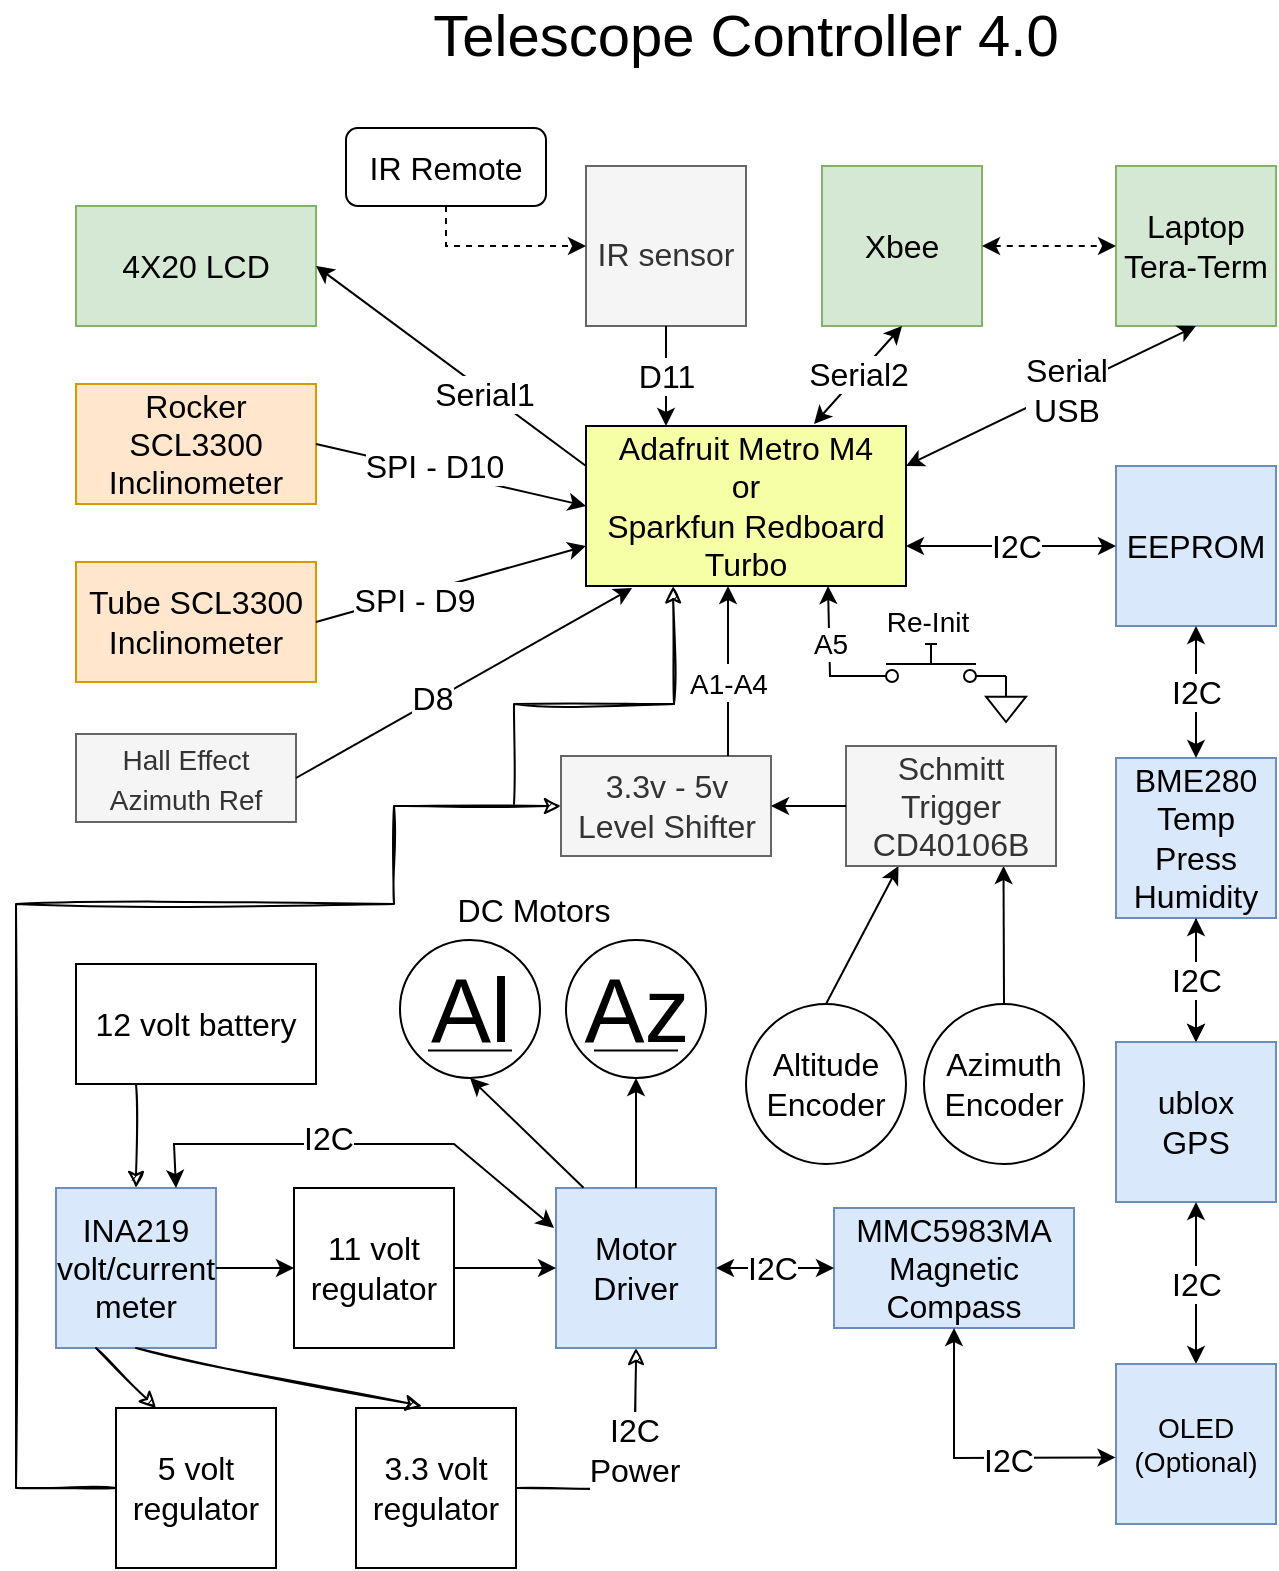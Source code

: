 <mxfile version="19.0.3" type="device"><diagram id="dfTcZu8hBwnrawHtrHI6" name="Page-1"><mxGraphModel dx="1102" dy="865" grid="1" gridSize="10" guides="1" tooltips="1" connect="1" arrows="1" fold="1" page="1" pageScale="1" pageWidth="850" pageHeight="1100" math="0" shadow="0"><root><mxCell id="0"/><mxCell id="1" parent="0"/><mxCell id="vl6H8IpSv7DQlBcltELX-1" value="&lt;font style=&quot;font-size: 16px;&quot;&gt;Adafruit Metro M4&lt;br&gt;or&lt;br&gt;Sparkfun Redboard Turbo&lt;/font&gt;" style="rounded=0;whiteSpace=wrap;html=1;fillColor=#F6FFA6;" parent="1" vertex="1"><mxGeometry x="396" y="241" width="160" height="80" as="geometry"/></mxCell><mxCell id="vl6H8IpSv7DQlBcltELX-2" value="Telescope Controller 4.0" style="text;html=1;strokeColor=none;fillColor=none;align=center;verticalAlign=middle;whiteSpace=wrap;rounded=0;fontSize=29;" parent="1" vertex="1"><mxGeometry x="291" y="31" width="370" height="30" as="geometry"/></mxCell><mxCell id="vl6H8IpSv7DQlBcltELX-3" value="&lt;font style=&quot;font-size: 16px;&quot;&gt;IR sensor&lt;/font&gt;" style="whiteSpace=wrap;html=1;aspect=fixed;fontSize=29;fillColor=#f5f5f5;fontColor=#333333;strokeColor=#666666;" parent="1" vertex="1"><mxGeometry x="396" y="111" width="80" height="80" as="geometry"/></mxCell><mxCell id="vl6H8IpSv7DQlBcltELX-4" value="4X20 LCD" style="rounded=0;whiteSpace=wrap;html=1;fontSize=16;fillColor=#d5e8d4;strokeColor=#82b366;" parent="1" vertex="1"><mxGeometry x="141" y="131" width="120" height="60" as="geometry"/></mxCell><mxCell id="vl6H8IpSv7DQlBcltELX-5" value="Rocker SCL3300 Inclinometer" style="rounded=0;whiteSpace=wrap;html=1;fontSize=16;fillColor=#ffe6cc;strokeColor=#d79b00;" parent="1" vertex="1"><mxGeometry x="141" y="220" width="120" height="60" as="geometry"/></mxCell><mxCell id="vl6H8IpSv7DQlBcltELX-6" value="Tube SCL3300 Inclinometer" style="rounded=0;whiteSpace=wrap;html=1;fontSize=16;fillColor=#ffe6cc;strokeColor=#d79b00;" parent="1" vertex="1"><mxGeometry x="141" y="309" width="120" height="60" as="geometry"/></mxCell><mxCell id="vl6H8IpSv7DQlBcltELX-7" value="Laptop&lt;br&gt;Tera-Term" style="whiteSpace=wrap;html=1;aspect=fixed;fontSize=16;fillColor=#d5e8d4;strokeColor=#82b366;" parent="1" vertex="1"><mxGeometry x="661" y="111" width="80" height="80" as="geometry"/></mxCell><mxCell id="vl6H8IpSv7DQlBcltELX-8" value="Xbee" style="whiteSpace=wrap;html=1;aspect=fixed;fontSize=16;fillColor=#d5e8d4;strokeColor=#82b366;" parent="1" vertex="1"><mxGeometry x="514" y="111" width="80" height="80" as="geometry"/></mxCell><mxCell id="vl6H8IpSv7DQlBcltELX-9" value="EEPROM" style="whiteSpace=wrap;html=1;aspect=fixed;fontSize=16;fillColor=#dae8fc;strokeColor=#6c8ebf;" parent="1" vertex="1"><mxGeometry x="661" y="261" width="80" height="80" as="geometry"/></mxCell><mxCell id="vl6H8IpSv7DQlBcltELX-67" value="" style="edgeStyle=orthogonalEdgeStyle;rounded=0;orthogonalLoop=1;jettySize=auto;html=1;fontSize=14;" parent="1" source="vl6H8IpSv7DQlBcltELX-10" target="vl6H8IpSv7DQlBcltELX-11" edge="1"><mxGeometry relative="1" as="geometry"/></mxCell><mxCell id="vl6H8IpSv7DQlBcltELX-10" value="BME280 Temp Press Humidity" style="whiteSpace=wrap;html=1;aspect=fixed;fontSize=16;fillColor=#dae8fc;strokeColor=#6c8ebf;" parent="1" vertex="1"><mxGeometry x="661" y="407" width="80" height="80" as="geometry"/></mxCell><mxCell id="vl6H8IpSv7DQlBcltELX-30" value="" style="edgeStyle=orthogonalEdgeStyle;rounded=0;orthogonalLoop=1;jettySize=auto;html=1;fontSize=16;" parent="1" source="vl6H8IpSv7DQlBcltELX-11" edge="1"><mxGeometry relative="1" as="geometry"><mxPoint x="701" y="563" as="targetPoint"/></mxGeometry></mxCell><mxCell id="vl6H8IpSv7DQlBcltELX-11" value="ublox&lt;br&gt;GPS" style="whiteSpace=wrap;html=1;aspect=fixed;fontSize=16;fillColor=#dae8fc;strokeColor=#6c8ebf;" parent="1" vertex="1"><mxGeometry x="661" y="549" width="80" height="80" as="geometry"/></mxCell><mxCell id="vl6H8IpSv7DQlBcltELX-12" value="Motor Driver" style="whiteSpace=wrap;html=1;aspect=fixed;fontSize=16;fillColor=#dae8fc;strokeColor=#6c8ebf;" parent="1" vertex="1"><mxGeometry x="381" y="622" width="80" height="80" as="geometry"/></mxCell><mxCell id="vl6H8IpSv7DQlBcltELX-13" value="INA219 volt/current meter" style="whiteSpace=wrap;html=1;aspect=fixed;fontSize=16;fillColor=#dae8fc;strokeColor=#6c8ebf;" parent="1" vertex="1"><mxGeometry x="131" y="622" width="80" height="80" as="geometry"/></mxCell><mxCell id="vl6H8IpSv7DQlBcltELX-14" value="MMC5983MA&lt;br&gt;Magnetic Compass" style="rounded=0;whiteSpace=wrap;html=1;fontSize=16;fillColor=#dae8fc;strokeColor=#6c8ebf;" parent="1" vertex="1"><mxGeometry x="520" y="632" width="120" height="60" as="geometry"/></mxCell><mxCell id="vl6H8IpSv7DQlBcltELX-15" value="12 volt battery" style="rounded=0;whiteSpace=wrap;html=1;fontSize=16;" parent="1" vertex="1"><mxGeometry x="141" y="510" width="120" height="60" as="geometry"/></mxCell><mxCell id="vl6H8IpSv7DQlBcltELX-16" value="5 volt regulator" style="whiteSpace=wrap;html=1;aspect=fixed;fontSize=16;" parent="1" vertex="1"><mxGeometry x="161" y="732" width="80" height="80" as="geometry"/></mxCell><mxCell id="vl6H8IpSv7DQlBcltELX-17" value="3.3 volt regulator" style="whiteSpace=wrap;html=1;aspect=fixed;fontSize=16;" parent="1" vertex="1"><mxGeometry x="281" y="732" width="80" height="80" as="geometry"/></mxCell><mxCell id="vl6H8IpSv7DQlBcltELX-18" value="11 volt regulator" style="whiteSpace=wrap;html=1;aspect=fixed;fontSize=16;" parent="1" vertex="1"><mxGeometry x="250" y="622" width="80" height="80" as="geometry"/></mxCell><mxCell id="vl6H8IpSv7DQlBcltELX-19" value="" style="endArrow=classic;html=1;rounded=0;fontSize=16;entryX=1;entryY=0.5;entryDx=0;entryDy=0;exitX=0;exitY=0.25;exitDx=0;exitDy=0;" parent="1" source="vl6H8IpSv7DQlBcltELX-1" target="vl6H8IpSv7DQlBcltELX-4" edge="1"><mxGeometry width="50" height="50" relative="1" as="geometry"><mxPoint x="391" y="280" as="sourcePoint"/><mxPoint x="381" y="220" as="targetPoint"/></mxGeometry></mxCell><mxCell id="vl6H8IpSv7DQlBcltELX-53" value="Serial1" style="edgeLabel;html=1;align=center;verticalAlign=middle;resizable=0;points=[];fontSize=16;" parent="vl6H8IpSv7DQlBcltELX-19" vertex="1" connectable="0"><mxGeometry x="-0.25" y="1" relative="1" as="geometry"><mxPoint as="offset"/></mxGeometry></mxCell><mxCell id="vl6H8IpSv7DQlBcltELX-20" value="D11" style="endArrow=classic;html=1;rounded=0;fontSize=16;entryX=0.25;entryY=0;entryDx=0;entryDy=0;exitX=0.5;exitY=1;exitDx=0;exitDy=0;" parent="1" source="vl6H8IpSv7DQlBcltELX-3" target="vl6H8IpSv7DQlBcltELX-1" edge="1"><mxGeometry width="50" height="50" relative="1" as="geometry"><mxPoint x="201" y="100" as="sourcePoint"/><mxPoint x="251" y="50" as="targetPoint"/></mxGeometry></mxCell><mxCell id="vl6H8IpSv7DQlBcltELX-21" value="" style="endArrow=classic;startArrow=classic;html=1;rounded=0;fontSize=16;entryX=0;entryY=0.5;entryDx=0;entryDy=0;dashed=1;exitX=1;exitY=0.5;exitDx=0;exitDy=0;" parent="1" source="vl6H8IpSv7DQlBcltELX-8" target="vl6H8IpSv7DQlBcltELX-7" edge="1"><mxGeometry width="50" height="50" relative="1" as="geometry"><mxPoint x="511" y="240" as="sourcePoint"/><mxPoint x="621" y="200" as="targetPoint"/></mxGeometry></mxCell><mxCell id="vl6H8IpSv7DQlBcltELX-22" value="" style="endArrow=classic;startArrow=classic;html=1;rounded=0;fontSize=16;entryX=0.5;entryY=1;entryDx=0;entryDy=0;exitX=1;exitY=0.25;exitDx=0;exitDy=0;" parent="1" source="vl6H8IpSv7DQlBcltELX-1" target="vl6H8IpSv7DQlBcltELX-7" edge="1"><mxGeometry width="50" height="50" relative="1" as="geometry"><mxPoint x="591" y="290" as="sourcePoint"/><mxPoint x="641" y="240" as="targetPoint"/></mxGeometry></mxCell><mxCell id="vl6H8IpSv7DQlBcltELX-51" value="Serial&lt;br&gt;USB" style="edgeLabel;html=1;align=center;verticalAlign=middle;resizable=0;points=[];fontSize=16;" parent="vl6H8IpSv7DQlBcltELX-22" vertex="1" connectable="0"><mxGeometry x="-0.288" y="-3" relative="1" as="geometry"><mxPoint x="27" y="-16" as="offset"/></mxGeometry></mxCell><mxCell id="vl6H8IpSv7DQlBcltELX-24" value="" style="endArrow=classic;startArrow=classic;html=1;rounded=0;fontSize=16;exitX=1;exitY=0.75;exitDx=0;exitDy=0;entryX=0;entryY=0.5;entryDx=0;entryDy=0;" parent="1" source="vl6H8IpSv7DQlBcltELX-1" target="vl6H8IpSv7DQlBcltELX-9" edge="1"><mxGeometry width="50" height="50" relative="1" as="geometry"><mxPoint x="591" y="330" as="sourcePoint"/><mxPoint x="641" y="280" as="targetPoint"/></mxGeometry></mxCell><mxCell id="vl6H8IpSv7DQlBcltELX-50" value="I2C" style="edgeLabel;html=1;align=center;verticalAlign=middle;resizable=0;points=[];fontSize=16;" parent="vl6H8IpSv7DQlBcltELX-24" vertex="1" connectable="0"><mxGeometry x="-0.292" y="1" relative="1" as="geometry"><mxPoint x="18" y="1" as="offset"/></mxGeometry></mxCell><mxCell id="vl6H8IpSv7DQlBcltELX-25" value="" style="endArrow=classic;html=1;rounded=0;fontSize=16;entryX=0;entryY=0.5;entryDx=0;entryDy=0;exitX=1;exitY=0.5;exitDx=0;exitDy=0;" parent="1" source="vl6H8IpSv7DQlBcltELX-5" target="vl6H8IpSv7DQlBcltELX-1" edge="1"><mxGeometry width="50" height="50" relative="1" as="geometry"><mxPoint x="261" y="230" as="sourcePoint"/><mxPoint x="341" y="240" as="targetPoint"/></mxGeometry></mxCell><mxCell id="vl6H8IpSv7DQlBcltELX-56" value="SPI - D10" style="edgeLabel;html=1;align=center;verticalAlign=middle;resizable=0;points=[];fontSize=16;" parent="vl6H8IpSv7DQlBcltELX-25" vertex="1" connectable="0"><mxGeometry x="0.352" y="-1" relative="1" as="geometry"><mxPoint x="-32" y="-11" as="offset"/></mxGeometry></mxCell><mxCell id="vl6H8IpSv7DQlBcltELX-26" value="" style="endArrow=classic;html=1;rounded=0;fontSize=16;exitX=1;exitY=0.5;exitDx=0;exitDy=0;entryX=0;entryY=0.75;entryDx=0;entryDy=0;" parent="1" source="vl6H8IpSv7DQlBcltELX-6" target="vl6H8IpSv7DQlBcltELX-1" edge="1"><mxGeometry width="50" height="50" relative="1" as="geometry"><mxPoint x="321" y="360" as="sourcePoint"/><mxPoint x="371" y="310" as="targetPoint"/></mxGeometry></mxCell><mxCell id="vl6H8IpSv7DQlBcltELX-57" value="SPI - D9" style="edgeLabel;html=1;align=center;verticalAlign=middle;resizable=0;points=[];fontSize=16;" parent="vl6H8IpSv7DQlBcltELX-26" vertex="1" connectable="0"><mxGeometry x="-0.603" y="-1" relative="1" as="geometry"><mxPoint x="22" y="-5" as="offset"/></mxGeometry></mxCell><mxCell id="vl6H8IpSv7DQlBcltELX-27" value="I2C" style="endArrow=classic;startArrow=classic;html=1;rounded=0;fontSize=16;entryX=0.5;entryY=1;entryDx=0;entryDy=0;exitX=0.5;exitY=0;exitDx=0;exitDy=0;" parent="1" source="vl6H8IpSv7DQlBcltELX-10" target="vl6H8IpSv7DQlBcltELX-9" edge="1"><mxGeometry width="50" height="50" relative="1" as="geometry"><mxPoint x="751" y="370" as="sourcePoint"/><mxPoint x="861" y="330" as="targetPoint"/></mxGeometry></mxCell><mxCell id="vl6H8IpSv7DQlBcltELX-28" value="I2C" style="endArrow=classic;startArrow=classic;html=1;rounded=0;fontSize=16;entryX=0.5;entryY=1;entryDx=0;entryDy=0;exitX=0.5;exitY=0;exitDx=0;exitDy=0;" parent="1" source="vl6H8IpSv7DQlBcltELX-11" target="vl6H8IpSv7DQlBcltELX-10" edge="1"><mxGeometry width="50" height="50" relative="1" as="geometry"><mxPoint x="701" y="592" as="sourcePoint"/><mxPoint x="701" y="514" as="targetPoint"/></mxGeometry></mxCell><mxCell id="vl6H8IpSv7DQlBcltELX-29" value="I2C" style="endArrow=classic;startArrow=classic;html=1;rounded=0;fontSize=16;exitX=0.5;exitY=0;exitDx=0;exitDy=0;entryX=0.5;entryY=1;entryDx=0;entryDy=0;" parent="1" source="vl6H8IpSv7DQlBcltELX-74" target="vl6H8IpSv7DQlBcltELX-11" edge="1"><mxGeometry width="50" height="50" relative="1" as="geometry"><mxPoint x="611" y="781" as="sourcePoint"/><mxPoint x="661" y="731" as="targetPoint"/><Array as="points"><mxPoint x="701" y="662"/></Array></mxGeometry></mxCell><mxCell id="vl6H8IpSv7DQlBcltELX-31" value="" style="endArrow=classic;startArrow=classic;html=1;rounded=0;fontSize=16;exitX=1;exitY=0.5;exitDx=0;exitDy=0;entryX=0;entryY=0.5;entryDx=0;entryDy=0;" parent="1" source="vl6H8IpSv7DQlBcltELX-12" target="vl6H8IpSv7DQlBcltELX-14" edge="1"><mxGeometry width="50" height="50" relative="1" as="geometry"><mxPoint x="491" y="601" as="sourcePoint"/><mxPoint x="541" y="551" as="targetPoint"/></mxGeometry></mxCell><mxCell id="vl6H8IpSv7DQlBcltELX-62" value="I2C" style="edgeLabel;html=1;align=center;verticalAlign=middle;resizable=0;points=[];fontSize=16;" parent="vl6H8IpSv7DQlBcltELX-31" vertex="1" connectable="0"><mxGeometry x="-0.424" y="-2" relative="1" as="geometry"><mxPoint x="11" y="-2" as="offset"/></mxGeometry></mxCell><mxCell id="vl6H8IpSv7DQlBcltELX-32" value="Azimuth Encoder" style="ellipse;whiteSpace=wrap;html=1;aspect=fixed;fontSize=16;" parent="1" vertex="1"><mxGeometry x="565" y="530" width="80" height="80" as="geometry"/></mxCell><mxCell id="vl6H8IpSv7DQlBcltELX-33" value="Altitude Encoder" style="ellipse;whiteSpace=wrap;html=1;aspect=fixed;fontSize=16;" parent="1" vertex="1"><mxGeometry x="476" y="530" width="80" height="80" as="geometry"/></mxCell><mxCell id="vl6H8IpSv7DQlBcltELX-34" value="Az" style="dashed=0;outlineConnect=0;align=center;html=1;shape=mxgraph.pid.engines.electric_motor_(dc);fontSize=45;" parent="1" vertex="1"><mxGeometry x="386" y="498" width="70" height="69" as="geometry"/></mxCell><mxCell id="vl6H8IpSv7DQlBcltELX-35" value="Al" style="dashed=0;outlineConnect=0;align=center;html=1;shape=mxgraph.pid.engines.electric_motor_(dc);fontSize=45;" parent="1" vertex="1"><mxGeometry x="303" y="498" width="70" height="69" as="geometry"/></mxCell><mxCell id="vl6H8IpSv7DQlBcltELX-36" value="" style="endArrow=classic;html=1;rounded=0;fontSize=16;exitX=0.5;exitY=0;exitDx=0;exitDy=0;entryX=0.75;entryY=1;entryDx=0;entryDy=0;" parent="1" source="vl6H8IpSv7DQlBcltELX-32" target="vl6H8IpSv7DQlBcltELX-59" edge="1"><mxGeometry width="50" height="50" relative="1" as="geometry"><mxPoint x="311" y="510" as="sourcePoint"/><mxPoint x="531" y="320" as="targetPoint"/></mxGeometry></mxCell><mxCell id="vl6H8IpSv7DQlBcltELX-37" value="" style="endArrow=classic;html=1;rounded=0;fontSize=16;entryX=0.25;entryY=1;entryDx=0;entryDy=0;exitX=0.5;exitY=0;exitDx=0;exitDy=0;" parent="1" source="vl6H8IpSv7DQlBcltELX-33" target="vl6H8IpSv7DQlBcltELX-59" edge="1"><mxGeometry width="50" height="50" relative="1" as="geometry"><mxPoint x="301" y="500" as="sourcePoint"/><mxPoint x="351" y="450" as="targetPoint"/></mxGeometry></mxCell><mxCell id="vl6H8IpSv7DQlBcltELX-38" value="" style="endArrow=classic;html=1;rounded=0;fontSize=16;entryX=0.5;entryY=1;entryDx=0;entryDy=0;entryPerimeter=0;exitX=0.5;exitY=0;exitDx=0;exitDy=0;" parent="1" source="vl6H8IpSv7DQlBcltELX-12" target="vl6H8IpSv7DQlBcltELX-34" edge="1"><mxGeometry width="50" height="50" relative="1" as="geometry"><mxPoint x="421" y="602" as="sourcePoint"/><mxPoint x="396" y="546.5" as="targetPoint"/></mxGeometry></mxCell><mxCell id="vl6H8IpSv7DQlBcltELX-39" value="" style="endArrow=classic;html=1;rounded=0;fontSize=16;entryX=0.5;entryY=1;entryDx=0;entryDy=0;entryPerimeter=0;exitX=0.172;exitY=-0.002;exitDx=0;exitDy=0;exitPerimeter=0;" parent="1" source="vl6H8IpSv7DQlBcltELX-12" target="vl6H8IpSv7DQlBcltELX-35" edge="1"><mxGeometry width="50" height="50" relative="1" as="geometry"><mxPoint x="400" y="620" as="sourcePoint"/><mxPoint x="311" y="552" as="targetPoint"/></mxGeometry></mxCell><mxCell id="vl6H8IpSv7DQlBcltELX-40" value="" style="endArrow=classic;html=1;rounded=0;fontSize=16;exitX=0.25;exitY=1;exitDx=0;exitDy=0;entryX=0.5;entryY=0;entryDx=0;entryDy=0;shadow=0;sketch=1;" parent="1" source="vl6H8IpSv7DQlBcltELX-15" target="vl6H8IpSv7DQlBcltELX-13" edge="1"><mxGeometry width="50" height="50" relative="1" as="geometry"><mxPoint x="61" y="662" as="sourcePoint"/><mxPoint x="111" y="612" as="targetPoint"/></mxGeometry></mxCell><mxCell id="vl6H8IpSv7DQlBcltELX-41" value="" style="endArrow=classic;html=1;rounded=0;fontSize=16;exitX=0.25;exitY=1;exitDx=0;exitDy=0;entryX=0.25;entryY=0;entryDx=0;entryDy=0;sketch=1;" parent="1" source="vl6H8IpSv7DQlBcltELX-13" target="vl6H8IpSv7DQlBcltELX-16" edge="1"><mxGeometry width="50" height="50" relative="1" as="geometry"><mxPoint x="101" y="742" as="sourcePoint"/><mxPoint x="161" y="772" as="targetPoint"/><Array as="points"/></mxGeometry></mxCell><mxCell id="vl6H8IpSv7DQlBcltELX-42" value="" style="endArrow=classic;html=1;rounded=0;fontSize=16;entryX=0.413;entryY=-0.012;entryDx=0;entryDy=0;entryPerimeter=0;exitX=0.5;exitY=1;exitDx=0;exitDy=0;sketch=1;" parent="1" source="vl6H8IpSv7DQlBcltELX-13" target="vl6H8IpSv7DQlBcltELX-17" edge="1"><mxGeometry width="50" height="50" relative="1" as="geometry"><mxPoint x="251" y="722" as="sourcePoint"/><mxPoint x="301" y="672" as="targetPoint"/></mxGeometry></mxCell><mxCell id="vl6H8IpSv7DQlBcltELX-43" value="" style="endArrow=classic;html=1;rounded=0;fontSize=16;exitX=1;exitY=0.5;exitDx=0;exitDy=0;entryX=0;entryY=0.5;entryDx=0;entryDy=0;" parent="1" source="vl6H8IpSv7DQlBcltELX-13" target="vl6H8IpSv7DQlBcltELX-18" edge="1"><mxGeometry width="50" height="50" relative="1" as="geometry"><mxPoint x="271" y="702" as="sourcePoint"/><mxPoint x="321" y="652" as="targetPoint"/></mxGeometry></mxCell><mxCell id="vl6H8IpSv7DQlBcltELX-44" value="" style="endArrow=classic;html=1;rounded=0;fontSize=16;exitX=1;exitY=0.5;exitDx=0;exitDy=0;" parent="1" source="vl6H8IpSv7DQlBcltELX-18" edge="1"><mxGeometry width="50" height="50" relative="1" as="geometry"><mxPoint x="521" y="781" as="sourcePoint"/><mxPoint x="381" y="662" as="targetPoint"/></mxGeometry></mxCell><mxCell id="vl6H8IpSv7DQlBcltELX-45" value="" style="endArrow=classic;html=1;rounded=0;fontSize=16;exitX=1;exitY=0.5;exitDx=0;exitDy=0;entryX=0.5;entryY=1;entryDx=0;entryDy=0;sketch=1;" parent="1" source="vl6H8IpSv7DQlBcltELX-17" target="vl6H8IpSv7DQlBcltELX-12" edge="1"><mxGeometry width="50" height="50" relative="1" as="geometry"><mxPoint x="401" y="802" as="sourcePoint"/><mxPoint x="451" y="752" as="targetPoint"/><Array as="points"><mxPoint x="421" y="772"/></Array></mxGeometry></mxCell><mxCell id="vl6H8IpSv7DQlBcltELX-49" value="I2C&lt;br&gt;Power" style="edgeLabel;html=1;align=center;verticalAlign=middle;resizable=0;points=[];fontSize=16;" parent="vl6H8IpSv7DQlBcltELX-45" vertex="1" connectable="0"><mxGeometry x="0.222" y="1" relative="1" as="geometry"><mxPoint as="offset"/></mxGeometry></mxCell><mxCell id="vl6H8IpSv7DQlBcltELX-46" value="DC Motors" style="text;html=1;strokeColor=none;fillColor=none;align=center;verticalAlign=middle;whiteSpace=wrap;rounded=0;fontSize=16;" parent="1" vertex="1"><mxGeometry x="330" y="468" width="80" height="30" as="geometry"/></mxCell><mxCell id="vl6H8IpSv7DQlBcltELX-47" value="IR Remote" style="rounded=1;whiteSpace=wrap;html=1;fontSize=16;" parent="1" vertex="1"><mxGeometry x="276" y="92" width="100" height="39" as="geometry"/></mxCell><mxCell id="vl6H8IpSv7DQlBcltELX-48" value="" style="endArrow=classic;html=1;rounded=0;fontSize=16;exitX=0.5;exitY=1;exitDx=0;exitDy=0;entryX=0;entryY=0.5;entryDx=0;entryDy=0;dashed=1;" parent="1" source="vl6H8IpSv7DQlBcltELX-47" target="vl6H8IpSv7DQlBcltELX-3" edge="1"><mxGeometry width="50" height="50" relative="1" as="geometry"><mxPoint x="326" y="200" as="sourcePoint"/><mxPoint x="376" y="150" as="targetPoint"/><Array as="points"><mxPoint x="326" y="151"/></Array></mxGeometry></mxCell><mxCell id="vl6H8IpSv7DQlBcltELX-58" value="3.3v - 5v Level Shifter" style="rounded=0;whiteSpace=wrap;html=1;fontSize=16;fillColor=#f5f5f5;fontColor=#333333;strokeColor=#666666;" parent="1" vertex="1"><mxGeometry x="383.5" y="406" width="105" height="50" as="geometry"/></mxCell><mxCell id="vl6H8IpSv7DQlBcltELX-59" value="Schmitt Trigger CD40106B" style="rounded=0;whiteSpace=wrap;html=1;fontSize=16;fillColor=#f5f5f5;fontColor=#333333;strokeColor=#666666;" parent="1" vertex="1"><mxGeometry x="526" y="401" width="105" height="60" as="geometry"/></mxCell><mxCell id="vl6H8IpSv7DQlBcltELX-60" value="" style="endArrow=classic;html=1;rounded=0;fontSize=16;exitX=0;exitY=0.5;exitDx=0;exitDy=0;entryX=1;entryY=0.5;entryDx=0;entryDy=0;" parent="1" source="vl6H8IpSv7DQlBcltELX-59" target="vl6H8IpSv7DQlBcltELX-58" edge="1"><mxGeometry width="50" height="50" relative="1" as="geometry"><mxPoint x="411" y="441" as="sourcePoint"/><mxPoint x="461" y="391" as="targetPoint"/></mxGeometry></mxCell><mxCell id="vl6H8IpSv7DQlBcltELX-61" value="&lt;font style=&quot;font-size: 14px;&quot;&gt;A1-A4&lt;/font&gt;" style="endArrow=classic;html=1;rounded=0;fontSize=16;entryX=0.25;entryY=1;entryDx=0;entryDy=0;exitX=0.5;exitY=0;exitDx=0;exitDy=0;" parent="1" edge="1"><mxGeometry x="-0.118" width="50" height="50" relative="1" as="geometry"><mxPoint x="467.0" y="406" as="sourcePoint"/><mxPoint x="467.0" y="321" as="targetPoint"/><mxPoint as="offset"/></mxGeometry></mxCell><mxCell id="vl6H8IpSv7DQlBcltELX-63" value="&lt;font style=&quot;font-size: 14px;&quot;&gt;Hall Effect Azimuth Ref&lt;/font&gt;" style="rounded=0;whiteSpace=wrap;html=1;fontSize=16;fillColor=#f5f5f5;fontColor=#333333;strokeColor=#666666;" parent="1" vertex="1"><mxGeometry x="141" y="395" width="110" height="44" as="geometry"/></mxCell><mxCell id="vl6H8IpSv7DQlBcltELX-64" value="" style="endArrow=classic;html=1;rounded=0;fontSize=14;exitX=1;exitY=0.5;exitDx=0;exitDy=0;entryX=0.144;entryY=1.013;entryDx=0;entryDy=0;entryPerimeter=0;" parent="1" source="vl6H8IpSv7DQlBcltELX-63" target="vl6H8IpSv7DQlBcltELX-1" edge="1"><mxGeometry width="50" height="50" relative="1" as="geometry"><mxPoint x="301" y="390" as="sourcePoint"/><mxPoint x="351" y="340" as="targetPoint"/></mxGeometry></mxCell><mxCell id="vl6H8IpSv7DQlBcltELX-66" value="D8" style="edgeLabel;html=1;align=center;verticalAlign=middle;resizable=0;points=[];fontSize=16;" parent="vl6H8IpSv7DQlBcltELX-64" vertex="1" connectable="0"><mxGeometry x="-0.181" y="2" relative="1" as="geometry"><mxPoint as="offset"/></mxGeometry></mxCell><mxCell id="vl6H8IpSv7DQlBcltELX-65" value="" style="endArrow=classic;html=1;rounded=0;fontSize=14;exitX=0;exitY=0.5;exitDx=0;exitDy=0;entryX=0;entryY=0.5;entryDx=0;entryDy=0;sketch=1;" parent="1" source="vl6H8IpSv7DQlBcltELX-16" target="vl6H8IpSv7DQlBcltELX-58" edge="1"><mxGeometry width="50" height="50" relative="1" as="geometry"><mxPoint x="101" y="480" as="sourcePoint"/><mxPoint x="381" y="380" as="targetPoint"/><Array as="points"><mxPoint x="111" y="772"/><mxPoint x="111" y="480"/><mxPoint x="300" y="480"/><mxPoint x="300" y="431"/></Array></mxGeometry></mxCell><mxCell id="vl6H8IpSv7DQlBcltELX-68" value="" style="shape=mxgraph.electrical.electro-mechanical.pushbutton;aspect=fixed;elSwitchState=off;fontSize=14;" parent="1" vertex="1"><mxGeometry x="531" y="350" width="75" height="20" as="geometry"/></mxCell><mxCell id="vl6H8IpSv7DQlBcltELX-69" value="" style="pointerEvents=1;verticalLabelPosition=bottom;shadow=0;dashed=0;align=center;html=1;verticalAlign=top;shape=mxgraph.electrical.signal_sources.signal_ground;fontSize=14;" parent="1" vertex="1"><mxGeometry x="596" y="370" width="20" height="19" as="geometry"/></mxCell><mxCell id="vl6H8IpSv7DQlBcltELX-71" value="" style="endArrow=none;html=1;rounded=0;fontSize=14;exitX=1;exitY=0.8;exitDx=0;exitDy=0;entryX=0.5;entryY=0;entryDx=0;entryDy=0;entryPerimeter=0;" parent="1" source="vl6H8IpSv7DQlBcltELX-68" edge="1"><mxGeometry width="50" height="50" relative="1" as="geometry"><mxPoint x="621" y="390" as="sourcePoint"/><mxPoint x="606" y="370" as="targetPoint"/></mxGeometry></mxCell><mxCell id="vl6H8IpSv7DQlBcltELX-72" value="A5" style="endArrow=classic;html=1;rounded=0;fontSize=14;entryX=0.5;entryY=1;entryDx=0;entryDy=0;exitX=0;exitY=0.8;exitDx=0;exitDy=0;" parent="1" source="vl6H8IpSv7DQlBcltELX-68" edge="1"><mxGeometry width="50" height="50" relative="1" as="geometry"><mxPoint x="501" y="380" as="sourcePoint"/><mxPoint x="517" y="321" as="targetPoint"/><Array as="points"><mxPoint x="518" y="366"/></Array></mxGeometry></mxCell><mxCell id="vl6H8IpSv7DQlBcltELX-73" value="Re-Init" style="text;html=1;strokeColor=none;fillColor=none;align=center;verticalAlign=middle;whiteSpace=wrap;rounded=0;fontSize=14;" parent="1" vertex="1"><mxGeometry x="541" y="329" width="52" height="19" as="geometry"/></mxCell><mxCell id="vl6H8IpSv7DQlBcltELX-74" value="OLED (Optional)" style="whiteSpace=wrap;html=1;aspect=fixed;fontSize=14;fillColor=#dae8fc;strokeColor=#6c8ebf;" parent="1" vertex="1"><mxGeometry x="661" y="710" width="80" height="80" as="geometry"/></mxCell><mxCell id="vl6H8IpSv7DQlBcltELX-75" value="" style="endArrow=classic;startArrow=classic;html=1;rounded=0;fontSize=16;entryX=0.5;entryY=1;entryDx=0;entryDy=0;exitX=-0.003;exitY=0.584;exitDx=0;exitDy=0;exitPerimeter=0;" parent="1" source="vl6H8IpSv7DQlBcltELX-74" target="vl6H8IpSv7DQlBcltELX-14" edge="1"><mxGeometry width="50" height="50" relative="1" as="geometry"><mxPoint x="570" y="770" as="sourcePoint"/><mxPoint x="620" y="720" as="targetPoint"/><Array as="points"><mxPoint x="580" y="757"/></Array></mxGeometry></mxCell><mxCell id="vl6H8IpSv7DQlBcltELX-76" value="&lt;font style=&quot;font-size: 16px;&quot;&gt;I2C&lt;/font&gt;" style="edgeLabel;html=1;align=center;verticalAlign=middle;resizable=0;points=[];fontSize=14;" parent="vl6H8IpSv7DQlBcltELX-75" vertex="1" connectable="0"><mxGeometry x="-0.251" y="1" relative="1" as="geometry"><mxPoint as="offset"/></mxGeometry></mxCell><mxCell id="vl6H8IpSv7DQlBcltELX-77" value="" style="endArrow=classic;startArrow=classic;html=1;rounded=0;fontSize=16;exitX=0.75;exitY=0;exitDx=0;exitDy=0;" parent="1" source="vl6H8IpSv7DQlBcltELX-13" edge="1"><mxGeometry width="50" height="50" relative="1" as="geometry"><mxPoint x="270" y="620" as="sourcePoint"/><mxPoint x="380" y="642" as="targetPoint"/><Array as="points"><mxPoint x="190" y="600"/><mxPoint x="330" y="600"/></Array></mxGeometry></mxCell><mxCell id="vl6H8IpSv7DQlBcltELX-78" value="I2C" style="edgeLabel;html=1;align=center;verticalAlign=middle;resizable=0;points=[];fontSize=16;" parent="vl6H8IpSv7DQlBcltELX-77" vertex="1" connectable="0"><mxGeometry x="-0.135" y="3" relative="1" as="geometry"><mxPoint as="offset"/></mxGeometry></mxCell><mxCell id="vl6H8IpSv7DQlBcltELX-79" value="" style="endArrow=classic;html=1;rounded=0;fontSize=16;entryX=0.272;entryY=1.002;entryDx=0;entryDy=0;entryPerimeter=0;sketch=1;" parent="1" target="vl6H8IpSv7DQlBcltELX-1" edge="1"><mxGeometry width="50" height="50" relative="1" as="geometry"><mxPoint x="360" y="430" as="sourcePoint"/><mxPoint x="439.2" y="323.68" as="targetPoint"/><Array as="points"><mxPoint x="360" y="380"/><mxPoint x="440" y="380"/></Array></mxGeometry></mxCell><mxCell id="cRPxH1ninOM3Y_5_v1rp-1" value="Serial2" style="endArrow=classic;startArrow=classic;html=1;rounded=0;entryX=0.5;entryY=1;entryDx=0;entryDy=0;fontSize=16;" edge="1" parent="1" target="vl6H8IpSv7DQlBcltELX-8"><mxGeometry width="50" height="50" relative="1" as="geometry"><mxPoint x="510" y="240" as="sourcePoint"/><mxPoint x="570" y="200" as="targetPoint"/></mxGeometry></mxCell></root></mxGraphModel></diagram></mxfile>